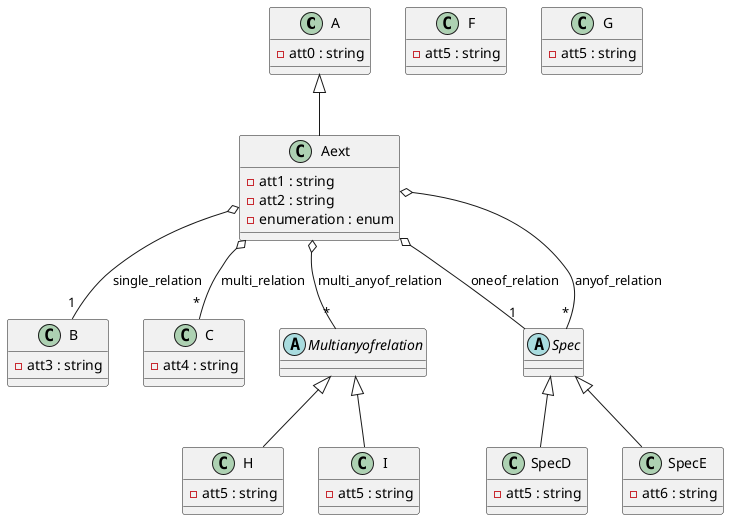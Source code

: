 @startuml
class A {
    -att0 : string
}
class Aext {
    -att1 : string
    -att2 : string
    -enumeration : enum
}
class B {
    -att3 : string
}
class C {
    -att4 : string
}
class F {
    -att5 : string
}
class G {
    -att5 : string
}
class H {
    -att5 : string
}
class I {
    -att5 : string
}
class SpecD {
    -att5 : string
}
class SpecE {
    -att6 : string
}
abstract class Multianyofrelation {
}
abstract class Spec {
}
Aext o-- "*" Multianyofrelation : multi_anyof_relation
Multianyofrelation <|-- I
Multianyofrelation <|-- H
Aext o-- "1" B : single_relation
Aext o-- "*" C : multi_relation
Aext o-- "1" Spec : oneof_relation
Spec <|-- SpecD
Spec <|-- SpecE
Aext o-- "*" Spec : anyof_relation
A <|-- Aext

@enduml